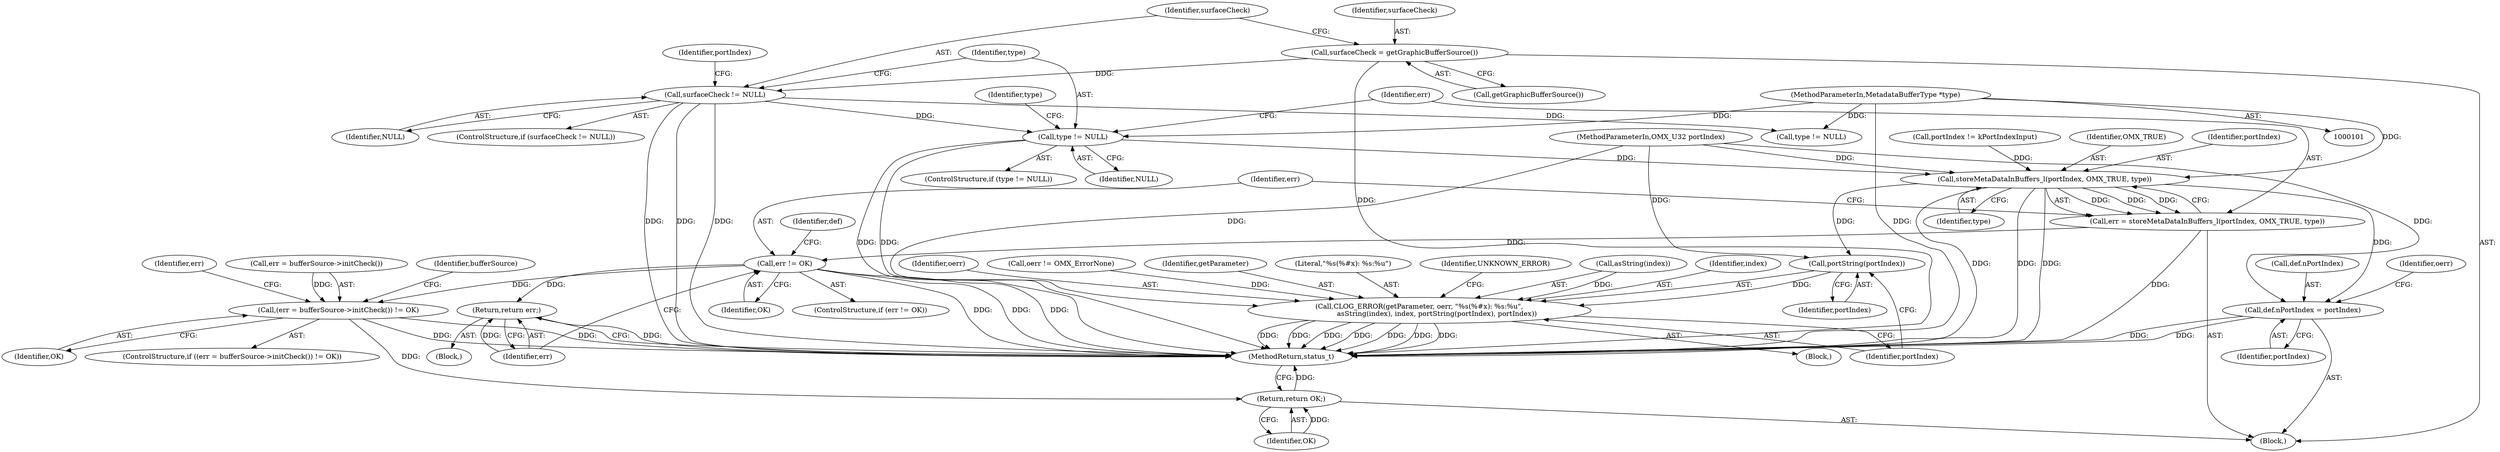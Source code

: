 digraph "0_Android_0f177948ae2640bfe4d70f8e4248e106406b3b0a_7@pointer" {
"1000158" [label="(Call,type != NULL)"];
"1000104" [label="(MethodParameterIn,MetadataBufferType *type)"];
"1000135" [label="(Call,surfaceCheck != NULL)"];
"1000131" [label="(Call,surfaceCheck = getGraphicBufferSource())"];
"1000168" [label="(Call,storeMetaDataInBuffers_l(portIndex, OMX_TRUE, type))"];
"1000166" [label="(Call,err = storeMetaDataInBuffers_l(portIndex, OMX_TRUE, type))"];
"1000173" [label="(Call,err != OK)"];
"1000177" [label="(Return,return err;)"];
"1000271" [label="(Call,(err = bufferSource->initCheck()) != OK)"];
"1000281" [label="(Return,return OK;)"];
"1000183" [label="(Call,def.nPortIndex = portIndex)"];
"1000212" [label="(Call,portString(portIndex))"];
"1000205" [label="(Call,CLOG_ERROR(getParameter, oerr, \"%s(%#x): %s:%u\",\n                asString(index), index, portString(portIndex), portIndex))"];
"1000209" [label="(Call,asString(index))"];
"1000283" [label="(MethodReturn,status_t)"];
"1000133" [label="(Call,getGraphicBufferSource())"];
"1000173" [label="(Call,err != OK)"];
"1000190" [label="(Identifier,oerr)"];
"1000177" [label="(Return,return err;)"];
"1000275" [label="(Identifier,OK)"];
"1000280" [label="(Identifier,bufferSource)"];
"1000137" [label="(Identifier,NULL)"];
"1000168" [label="(Call,storeMetaDataInBuffers_l(portIndex, OMX_TRUE, type))"];
"1000200" [label="(Block,)"];
"1000134" [label="(ControlStructure,if (surfaceCheck != NULL))"];
"1000184" [label="(Call,def.nPortIndex)"];
"1000166" [label="(Call,err = storeMetaDataInBuffers_l(portIndex, OMX_TRUE, type))"];
"1000212" [label="(Call,portString(portIndex))"];
"1000164" [label="(Identifier,type)"];
"1000174" [label="(Identifier,err)"];
"1000182" [label="(Identifier,def)"];
"1000159" [label="(Identifier,type)"];
"1000142" [label="(Identifier,portIndex)"];
"1000105" [label="(Block,)"];
"1000187" [label="(Identifier,portIndex)"];
"1000145" [label="(Call,type != NULL)"];
"1000171" [label="(Identifier,type)"];
"1000272" [label="(Call,err = bufferSource->initCheck())"];
"1000214" [label="(Identifier,portIndex)"];
"1000157" [label="(ControlStructure,if (type != NULL))"];
"1000108" [label="(Call,portIndex != kPortIndexInput)"];
"1000183" [label="(Call,def.nPortIndex = portIndex)"];
"1000178" [label="(Identifier,err)"];
"1000211" [label="(Identifier,index)"];
"1000281" [label="(Return,return OK;)"];
"1000205" [label="(Call,CLOG_ERROR(getParameter, oerr, \"%s(%#x): %s:%u\",\n                asString(index), index, portString(portIndex), portIndex))"];
"1000207" [label="(Identifier,oerr)"];
"1000197" [label="(Call,oerr != OMX_ErrorNone)"];
"1000176" [label="(Block,)"];
"1000213" [label="(Identifier,portIndex)"];
"1000135" [label="(Call,surfaceCheck != NULL)"];
"1000170" [label="(Identifier,OMX_TRUE)"];
"1000282" [label="(Identifier,OK)"];
"1000158" [label="(Call,type != NULL)"];
"1000175" [label="(Identifier,OK)"];
"1000206" [label="(Identifier,getParameter)"];
"1000271" [label="(Call,(err = bufferSource->initCheck()) != OK)"];
"1000102" [label="(MethodParameterIn,OMX_U32 portIndex)"];
"1000132" [label="(Identifier,surfaceCheck)"];
"1000208" [label="(Literal,\"%s(%#x): %s:%u\")"];
"1000172" [label="(ControlStructure,if (err != OK))"];
"1000278" [label="(Identifier,err)"];
"1000160" [label="(Identifier,NULL)"];
"1000216" [label="(Identifier,UNKNOWN_ERROR)"];
"1000131" [label="(Call,surfaceCheck = getGraphicBufferSource())"];
"1000167" [label="(Identifier,err)"];
"1000104" [label="(MethodParameterIn,MetadataBufferType *type)"];
"1000270" [label="(ControlStructure,if ((err = bufferSource->initCheck()) != OK))"];
"1000169" [label="(Identifier,portIndex)"];
"1000136" [label="(Identifier,surfaceCheck)"];
"1000158" -> "1000157"  [label="AST: "];
"1000158" -> "1000160"  [label="CFG: "];
"1000159" -> "1000158"  [label="AST: "];
"1000160" -> "1000158"  [label="AST: "];
"1000164" -> "1000158"  [label="CFG: "];
"1000167" -> "1000158"  [label="CFG: "];
"1000158" -> "1000283"  [label="DDG: "];
"1000158" -> "1000283"  [label="DDG: "];
"1000104" -> "1000158"  [label="DDG: "];
"1000135" -> "1000158"  [label="DDG: "];
"1000158" -> "1000168"  [label="DDG: "];
"1000104" -> "1000101"  [label="AST: "];
"1000104" -> "1000283"  [label="DDG: "];
"1000104" -> "1000145"  [label="DDG: "];
"1000104" -> "1000168"  [label="DDG: "];
"1000135" -> "1000134"  [label="AST: "];
"1000135" -> "1000137"  [label="CFG: "];
"1000136" -> "1000135"  [label="AST: "];
"1000137" -> "1000135"  [label="AST: "];
"1000142" -> "1000135"  [label="CFG: "];
"1000159" -> "1000135"  [label="CFG: "];
"1000135" -> "1000283"  [label="DDG: "];
"1000135" -> "1000283"  [label="DDG: "];
"1000135" -> "1000283"  [label="DDG: "];
"1000131" -> "1000135"  [label="DDG: "];
"1000135" -> "1000145"  [label="DDG: "];
"1000131" -> "1000105"  [label="AST: "];
"1000131" -> "1000133"  [label="CFG: "];
"1000132" -> "1000131"  [label="AST: "];
"1000133" -> "1000131"  [label="AST: "];
"1000136" -> "1000131"  [label="CFG: "];
"1000131" -> "1000283"  [label="DDG: "];
"1000168" -> "1000166"  [label="AST: "];
"1000168" -> "1000171"  [label="CFG: "];
"1000169" -> "1000168"  [label="AST: "];
"1000170" -> "1000168"  [label="AST: "];
"1000171" -> "1000168"  [label="AST: "];
"1000166" -> "1000168"  [label="CFG: "];
"1000168" -> "1000283"  [label="DDG: "];
"1000168" -> "1000283"  [label="DDG: "];
"1000168" -> "1000283"  [label="DDG: "];
"1000168" -> "1000166"  [label="DDG: "];
"1000168" -> "1000166"  [label="DDG: "];
"1000168" -> "1000166"  [label="DDG: "];
"1000108" -> "1000168"  [label="DDG: "];
"1000102" -> "1000168"  [label="DDG: "];
"1000168" -> "1000183"  [label="DDG: "];
"1000168" -> "1000212"  [label="DDG: "];
"1000166" -> "1000105"  [label="AST: "];
"1000167" -> "1000166"  [label="AST: "];
"1000174" -> "1000166"  [label="CFG: "];
"1000166" -> "1000283"  [label="DDG: "];
"1000166" -> "1000173"  [label="DDG: "];
"1000173" -> "1000172"  [label="AST: "];
"1000173" -> "1000175"  [label="CFG: "];
"1000174" -> "1000173"  [label="AST: "];
"1000175" -> "1000173"  [label="AST: "];
"1000178" -> "1000173"  [label="CFG: "];
"1000182" -> "1000173"  [label="CFG: "];
"1000173" -> "1000283"  [label="DDG: "];
"1000173" -> "1000283"  [label="DDG: "];
"1000173" -> "1000283"  [label="DDG: "];
"1000173" -> "1000177"  [label="DDG: "];
"1000173" -> "1000271"  [label="DDG: "];
"1000177" -> "1000176"  [label="AST: "];
"1000177" -> "1000178"  [label="CFG: "];
"1000178" -> "1000177"  [label="AST: "];
"1000283" -> "1000177"  [label="CFG: "];
"1000177" -> "1000283"  [label="DDG: "];
"1000178" -> "1000177"  [label="DDG: "];
"1000271" -> "1000270"  [label="AST: "];
"1000271" -> "1000275"  [label="CFG: "];
"1000272" -> "1000271"  [label="AST: "];
"1000275" -> "1000271"  [label="AST: "];
"1000278" -> "1000271"  [label="CFG: "];
"1000280" -> "1000271"  [label="CFG: "];
"1000271" -> "1000283"  [label="DDG: "];
"1000271" -> "1000283"  [label="DDG: "];
"1000272" -> "1000271"  [label="DDG: "];
"1000271" -> "1000281"  [label="DDG: "];
"1000281" -> "1000105"  [label="AST: "];
"1000281" -> "1000282"  [label="CFG: "];
"1000282" -> "1000281"  [label="AST: "];
"1000283" -> "1000281"  [label="CFG: "];
"1000281" -> "1000283"  [label="DDG: "];
"1000282" -> "1000281"  [label="DDG: "];
"1000183" -> "1000105"  [label="AST: "];
"1000183" -> "1000187"  [label="CFG: "];
"1000184" -> "1000183"  [label="AST: "];
"1000187" -> "1000183"  [label="AST: "];
"1000190" -> "1000183"  [label="CFG: "];
"1000183" -> "1000283"  [label="DDG: "];
"1000183" -> "1000283"  [label="DDG: "];
"1000102" -> "1000183"  [label="DDG: "];
"1000212" -> "1000205"  [label="AST: "];
"1000212" -> "1000213"  [label="CFG: "];
"1000213" -> "1000212"  [label="AST: "];
"1000214" -> "1000212"  [label="CFG: "];
"1000212" -> "1000205"  [label="DDG: "];
"1000102" -> "1000212"  [label="DDG: "];
"1000205" -> "1000200"  [label="AST: "];
"1000205" -> "1000214"  [label="CFG: "];
"1000206" -> "1000205"  [label="AST: "];
"1000207" -> "1000205"  [label="AST: "];
"1000208" -> "1000205"  [label="AST: "];
"1000209" -> "1000205"  [label="AST: "];
"1000211" -> "1000205"  [label="AST: "];
"1000214" -> "1000205"  [label="AST: "];
"1000216" -> "1000205"  [label="CFG: "];
"1000205" -> "1000283"  [label="DDG: "];
"1000205" -> "1000283"  [label="DDG: "];
"1000205" -> "1000283"  [label="DDG: "];
"1000205" -> "1000283"  [label="DDG: "];
"1000205" -> "1000283"  [label="DDG: "];
"1000205" -> "1000283"  [label="DDG: "];
"1000205" -> "1000283"  [label="DDG: "];
"1000197" -> "1000205"  [label="DDG: "];
"1000209" -> "1000205"  [label="DDG: "];
"1000102" -> "1000205"  [label="DDG: "];
}
